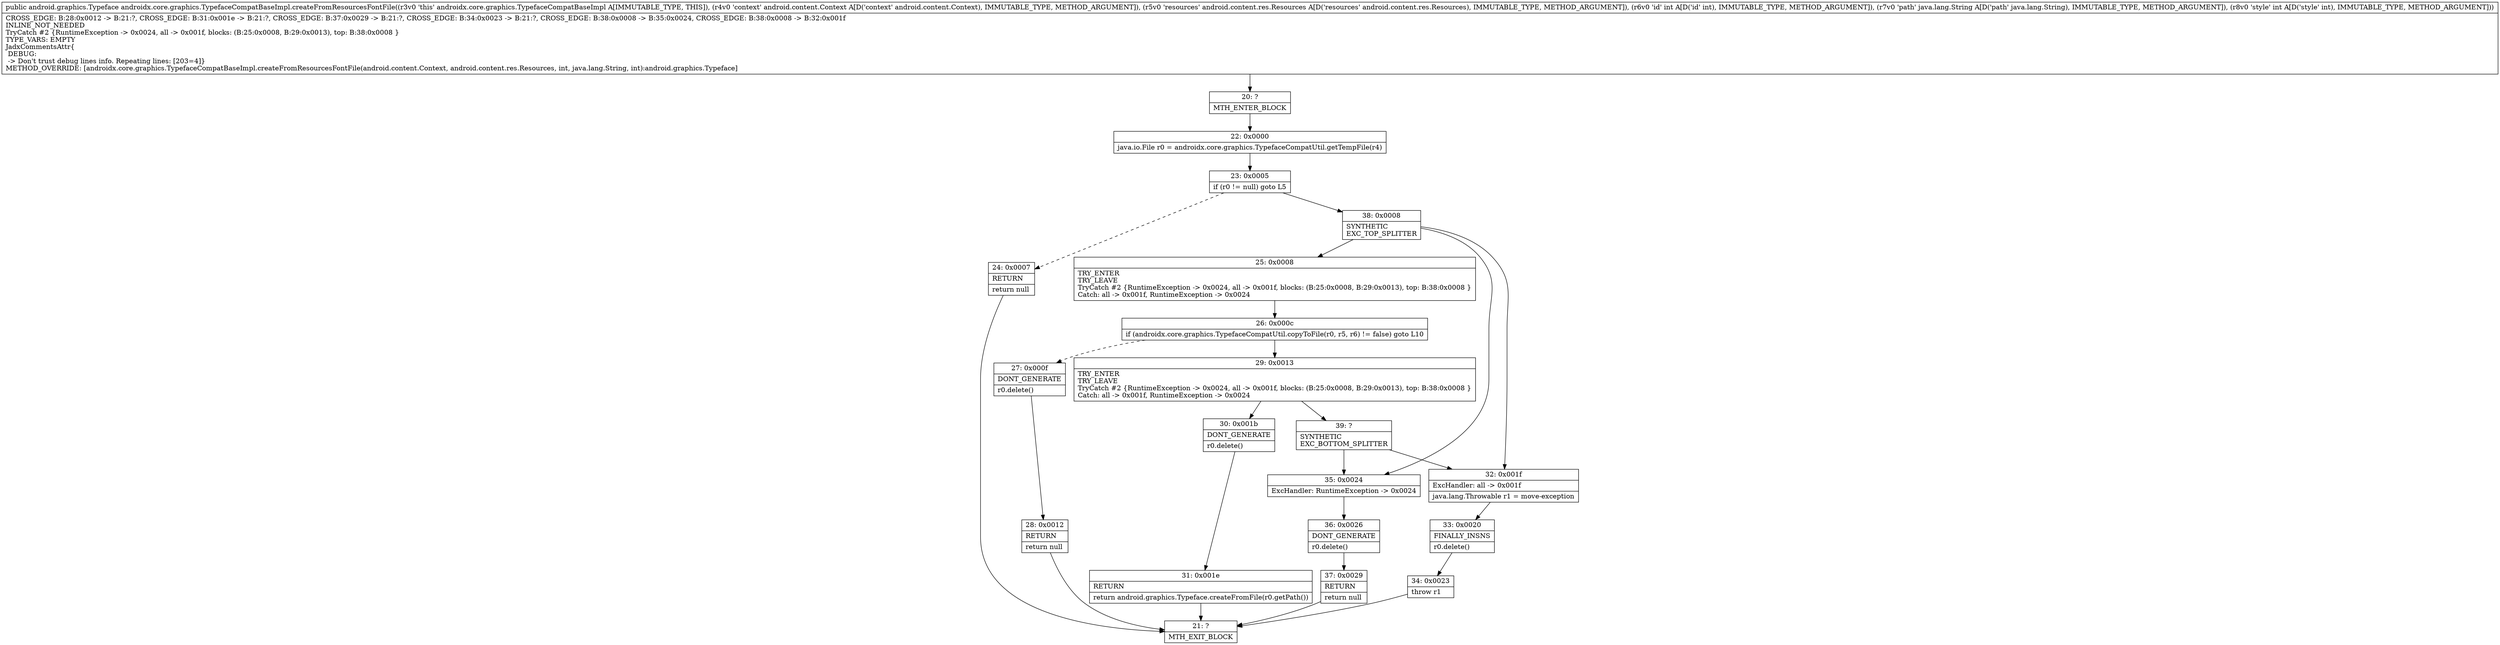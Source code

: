 digraph "CFG forandroidx.core.graphics.TypefaceCompatBaseImpl.createFromResourcesFontFile(Landroid\/content\/Context;Landroid\/content\/res\/Resources;ILjava\/lang\/String;I)Landroid\/graphics\/Typeface;" {
Node_20 [shape=record,label="{20\:\ ?|MTH_ENTER_BLOCK\l}"];
Node_22 [shape=record,label="{22\:\ 0x0000|java.io.File r0 = androidx.core.graphics.TypefaceCompatUtil.getTempFile(r4)\l}"];
Node_23 [shape=record,label="{23\:\ 0x0005|if (r0 != null) goto L5\l}"];
Node_24 [shape=record,label="{24\:\ 0x0007|RETURN\l|return null\l}"];
Node_21 [shape=record,label="{21\:\ ?|MTH_EXIT_BLOCK\l}"];
Node_38 [shape=record,label="{38\:\ 0x0008|SYNTHETIC\lEXC_TOP_SPLITTER\l}"];
Node_25 [shape=record,label="{25\:\ 0x0008|TRY_ENTER\lTRY_LEAVE\lTryCatch #2 \{RuntimeException \-\> 0x0024, all \-\> 0x001f, blocks: (B:25:0x0008, B:29:0x0013), top: B:38:0x0008 \}\lCatch: all \-\> 0x001f, RuntimeException \-\> 0x0024\l}"];
Node_26 [shape=record,label="{26\:\ 0x000c|if (androidx.core.graphics.TypefaceCompatUtil.copyToFile(r0, r5, r6) != false) goto L10\l}"];
Node_27 [shape=record,label="{27\:\ 0x000f|DONT_GENERATE\l|r0.delete()\l}"];
Node_28 [shape=record,label="{28\:\ 0x0012|RETURN\l|return null\l}"];
Node_29 [shape=record,label="{29\:\ 0x0013|TRY_ENTER\lTRY_LEAVE\lTryCatch #2 \{RuntimeException \-\> 0x0024, all \-\> 0x001f, blocks: (B:25:0x0008, B:29:0x0013), top: B:38:0x0008 \}\lCatch: all \-\> 0x001f, RuntimeException \-\> 0x0024\l}"];
Node_30 [shape=record,label="{30\:\ 0x001b|DONT_GENERATE\l|r0.delete()\l}"];
Node_31 [shape=record,label="{31\:\ 0x001e|RETURN\l|return android.graphics.Typeface.createFromFile(r0.getPath())\l}"];
Node_39 [shape=record,label="{39\:\ ?|SYNTHETIC\lEXC_BOTTOM_SPLITTER\l}"];
Node_35 [shape=record,label="{35\:\ 0x0024|ExcHandler: RuntimeException \-\> 0x0024\l}"];
Node_36 [shape=record,label="{36\:\ 0x0026|DONT_GENERATE\l|r0.delete()\l}"];
Node_37 [shape=record,label="{37\:\ 0x0029|RETURN\l|return null\l}"];
Node_32 [shape=record,label="{32\:\ 0x001f|ExcHandler: all \-\> 0x001f\l|java.lang.Throwable r1 = move\-exception\l}"];
Node_33 [shape=record,label="{33\:\ 0x0020|FINALLY_INSNS\l|r0.delete()\l}"];
Node_34 [shape=record,label="{34\:\ 0x0023|throw r1\l}"];
MethodNode[shape=record,label="{public android.graphics.Typeface androidx.core.graphics.TypefaceCompatBaseImpl.createFromResourcesFontFile((r3v0 'this' androidx.core.graphics.TypefaceCompatBaseImpl A[IMMUTABLE_TYPE, THIS]), (r4v0 'context' android.content.Context A[D('context' android.content.Context), IMMUTABLE_TYPE, METHOD_ARGUMENT]), (r5v0 'resources' android.content.res.Resources A[D('resources' android.content.res.Resources), IMMUTABLE_TYPE, METHOD_ARGUMENT]), (r6v0 'id' int A[D('id' int), IMMUTABLE_TYPE, METHOD_ARGUMENT]), (r7v0 'path' java.lang.String A[D('path' java.lang.String), IMMUTABLE_TYPE, METHOD_ARGUMENT]), (r8v0 'style' int A[D('style' int), IMMUTABLE_TYPE, METHOD_ARGUMENT]))  | CROSS_EDGE: B:28:0x0012 \-\> B:21:?, CROSS_EDGE: B:31:0x001e \-\> B:21:?, CROSS_EDGE: B:37:0x0029 \-\> B:21:?, CROSS_EDGE: B:34:0x0023 \-\> B:21:?, CROSS_EDGE: B:38:0x0008 \-\> B:35:0x0024, CROSS_EDGE: B:38:0x0008 \-\> B:32:0x001f\lINLINE_NOT_NEEDED\lTryCatch #2 \{RuntimeException \-\> 0x0024, all \-\> 0x001f, blocks: (B:25:0x0008, B:29:0x0013), top: B:38:0x0008 \}\lTYPE_VARS: EMPTY\lJadxCommentsAttr\{\l DEBUG: \l \-\> Don't trust debug lines info. Repeating lines: [203=4]\}\lMETHOD_OVERRIDE: [androidx.core.graphics.TypefaceCompatBaseImpl.createFromResourcesFontFile(android.content.Context, android.content.res.Resources, int, java.lang.String, int):android.graphics.Typeface]\l}"];
MethodNode -> Node_20;Node_20 -> Node_22;
Node_22 -> Node_23;
Node_23 -> Node_24[style=dashed];
Node_23 -> Node_38;
Node_24 -> Node_21;
Node_38 -> Node_25;
Node_38 -> Node_35;
Node_38 -> Node_32;
Node_25 -> Node_26;
Node_26 -> Node_27[style=dashed];
Node_26 -> Node_29;
Node_27 -> Node_28;
Node_28 -> Node_21;
Node_29 -> Node_30;
Node_29 -> Node_39;
Node_30 -> Node_31;
Node_31 -> Node_21;
Node_39 -> Node_35;
Node_39 -> Node_32;
Node_35 -> Node_36;
Node_36 -> Node_37;
Node_37 -> Node_21;
Node_32 -> Node_33;
Node_33 -> Node_34;
Node_34 -> Node_21;
}


